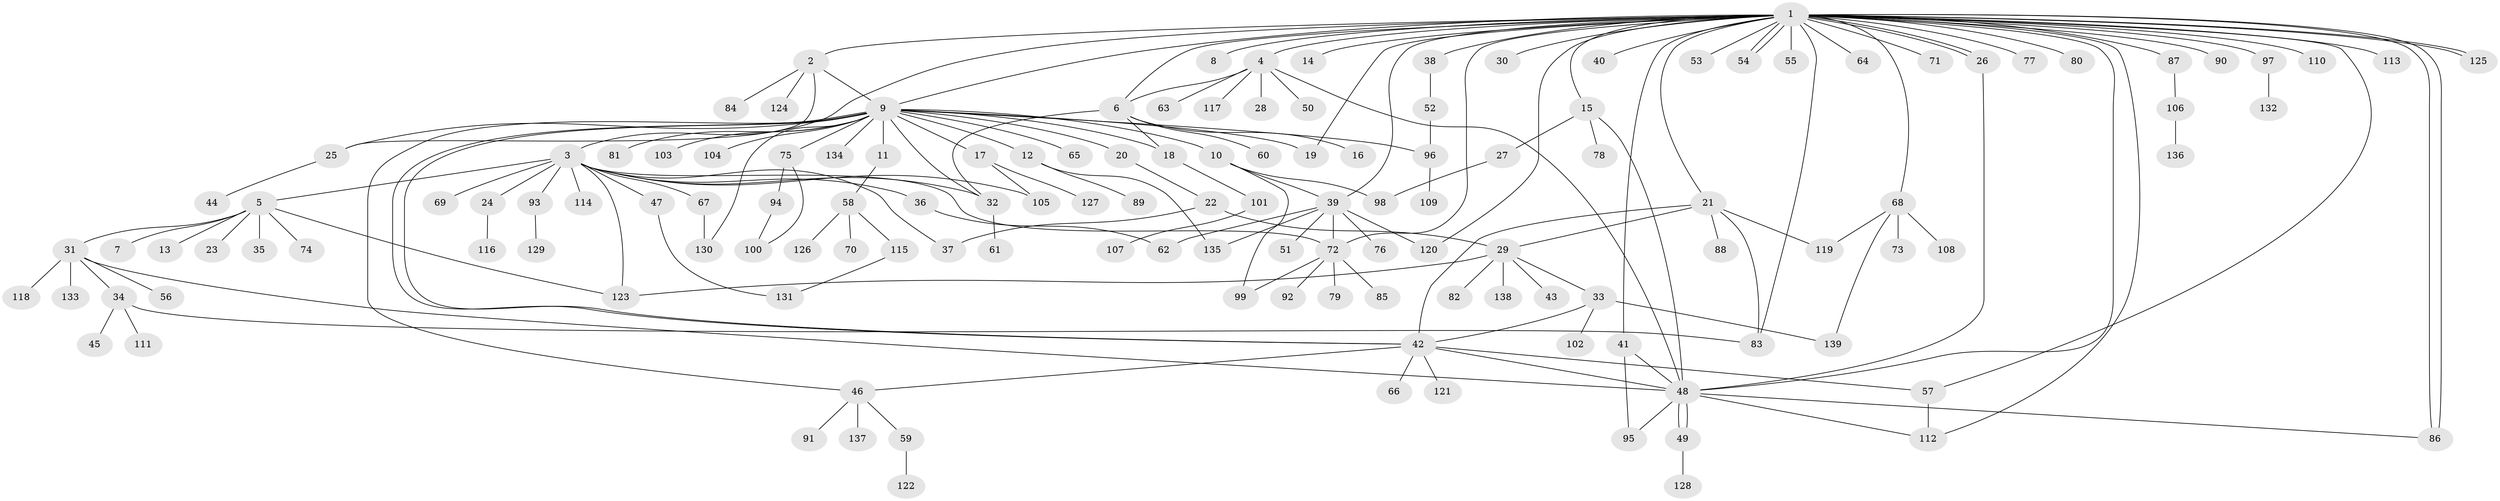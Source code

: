 // Generated by graph-tools (version 1.1) at 2025/26/03/09/25 03:26:08]
// undirected, 139 vertices, 186 edges
graph export_dot {
graph [start="1"]
  node [color=gray90,style=filled];
  1;
  2;
  3;
  4;
  5;
  6;
  7;
  8;
  9;
  10;
  11;
  12;
  13;
  14;
  15;
  16;
  17;
  18;
  19;
  20;
  21;
  22;
  23;
  24;
  25;
  26;
  27;
  28;
  29;
  30;
  31;
  32;
  33;
  34;
  35;
  36;
  37;
  38;
  39;
  40;
  41;
  42;
  43;
  44;
  45;
  46;
  47;
  48;
  49;
  50;
  51;
  52;
  53;
  54;
  55;
  56;
  57;
  58;
  59;
  60;
  61;
  62;
  63;
  64;
  65;
  66;
  67;
  68;
  69;
  70;
  71;
  72;
  73;
  74;
  75;
  76;
  77;
  78;
  79;
  80;
  81;
  82;
  83;
  84;
  85;
  86;
  87;
  88;
  89;
  90;
  91;
  92;
  93;
  94;
  95;
  96;
  97;
  98;
  99;
  100;
  101;
  102;
  103;
  104;
  105;
  106;
  107;
  108;
  109;
  110;
  111;
  112;
  113;
  114;
  115;
  116;
  117;
  118;
  119;
  120;
  121;
  122;
  123;
  124;
  125;
  126;
  127;
  128;
  129;
  130;
  131;
  132;
  133;
  134;
  135;
  136;
  137;
  138;
  139;
  1 -- 2;
  1 -- 3;
  1 -- 4;
  1 -- 6;
  1 -- 8;
  1 -- 9;
  1 -- 14;
  1 -- 15;
  1 -- 19;
  1 -- 21;
  1 -- 26;
  1 -- 26;
  1 -- 30;
  1 -- 38;
  1 -- 39;
  1 -- 40;
  1 -- 41;
  1 -- 48;
  1 -- 53;
  1 -- 54;
  1 -- 54;
  1 -- 55;
  1 -- 57;
  1 -- 64;
  1 -- 68;
  1 -- 71;
  1 -- 72;
  1 -- 77;
  1 -- 80;
  1 -- 83;
  1 -- 86;
  1 -- 86;
  1 -- 87;
  1 -- 90;
  1 -- 97;
  1 -- 110;
  1 -- 112;
  1 -- 113;
  1 -- 120;
  1 -- 125;
  1 -- 125;
  2 -- 9;
  2 -- 25;
  2 -- 84;
  2 -- 124;
  3 -- 5;
  3 -- 24;
  3 -- 32;
  3 -- 36;
  3 -- 37;
  3 -- 47;
  3 -- 67;
  3 -- 69;
  3 -- 72;
  3 -- 93;
  3 -- 105;
  3 -- 114;
  3 -- 123;
  4 -- 6;
  4 -- 28;
  4 -- 48;
  4 -- 50;
  4 -- 63;
  4 -- 117;
  5 -- 7;
  5 -- 13;
  5 -- 23;
  5 -- 31;
  5 -- 35;
  5 -- 74;
  5 -- 123;
  6 -- 16;
  6 -- 18;
  6 -- 32;
  6 -- 60;
  9 -- 10;
  9 -- 11;
  9 -- 12;
  9 -- 17;
  9 -- 18;
  9 -- 19;
  9 -- 20;
  9 -- 25;
  9 -- 32;
  9 -- 42;
  9 -- 42;
  9 -- 46;
  9 -- 65;
  9 -- 75;
  9 -- 81;
  9 -- 96;
  9 -- 103;
  9 -- 104;
  9 -- 130;
  9 -- 134;
  10 -- 39;
  10 -- 98;
  10 -- 99;
  11 -- 58;
  12 -- 89;
  12 -- 135;
  15 -- 27;
  15 -- 48;
  15 -- 78;
  17 -- 105;
  17 -- 127;
  18 -- 101;
  20 -- 22;
  21 -- 29;
  21 -- 42;
  21 -- 83;
  21 -- 88;
  21 -- 119;
  22 -- 29;
  22 -- 37;
  24 -- 116;
  25 -- 44;
  26 -- 48;
  27 -- 98;
  29 -- 33;
  29 -- 43;
  29 -- 82;
  29 -- 123;
  29 -- 138;
  31 -- 34;
  31 -- 48;
  31 -- 56;
  31 -- 118;
  31 -- 133;
  32 -- 61;
  33 -- 42;
  33 -- 102;
  33 -- 139;
  34 -- 45;
  34 -- 83;
  34 -- 111;
  36 -- 62;
  38 -- 52;
  39 -- 51;
  39 -- 62;
  39 -- 72;
  39 -- 76;
  39 -- 120;
  39 -- 135;
  41 -- 48;
  41 -- 95;
  42 -- 46;
  42 -- 48;
  42 -- 57;
  42 -- 66;
  42 -- 121;
  46 -- 59;
  46 -- 91;
  46 -- 137;
  47 -- 131;
  48 -- 49;
  48 -- 49;
  48 -- 86;
  48 -- 95;
  48 -- 112;
  49 -- 128;
  52 -- 96;
  57 -- 112;
  58 -- 70;
  58 -- 115;
  58 -- 126;
  59 -- 122;
  67 -- 130;
  68 -- 73;
  68 -- 108;
  68 -- 119;
  68 -- 139;
  72 -- 79;
  72 -- 85;
  72 -- 92;
  72 -- 99;
  75 -- 94;
  75 -- 100;
  87 -- 106;
  93 -- 129;
  94 -- 100;
  96 -- 109;
  97 -- 132;
  101 -- 107;
  106 -- 136;
  115 -- 131;
}
